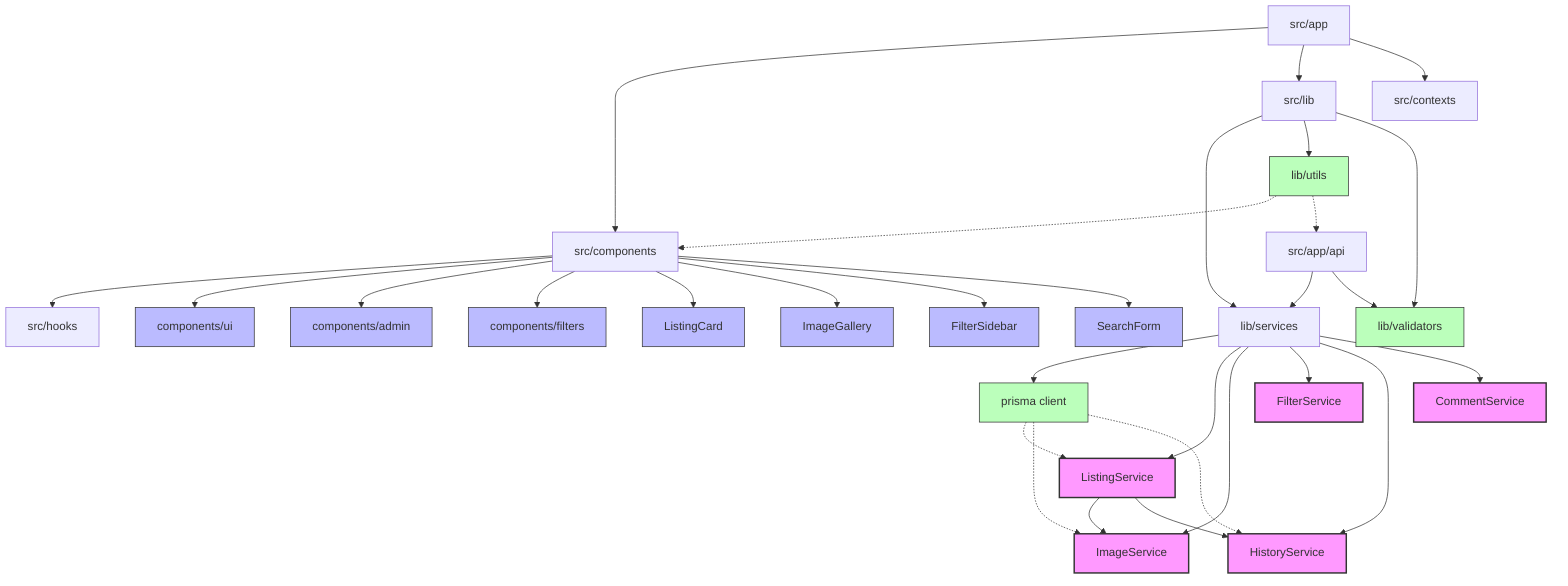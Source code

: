 graph TD
    %% Main Application Modules
    App[src/app] --> Components[src/components]
    App --> Lib[src/lib]
    App --> Contexts[src/contexts]
    Components --> Hooks[src/hooks]
    
    %% Library Dependencies
    Lib --> Services[lib/services]
    Lib --> Utils[lib/utils]
    Lib --> Validators[lib/validators]
    Services --> Prisma[prisma client]
    
    %% Services
    Services --> ListingService[ListingService]
    Services --> ImageService[ImageService]
    Services --> FilterService[FilterService]
    Services --> HistoryService[HistoryService]
    Services --> CommentService[CommentService]
    
    %% Component Dependencies
    Components --> UI[components/ui]
    Components --> AdminComp[components/admin]
    Components --> FiltersComp[components/filters]
    
    %% Main Components
    Components --> ListingCard
    Components --> ImageGallery
    Components --> FilterSidebar
    Components --> SearchForm
    
    %% API Routes
    API[src/app/api] --> Services
    API --> Validators
    
    %% Key Dependencies
    ListingService --> ImageService
    ListingService --> HistoryService
    
    %% High Fan-in Modules
    Prisma -.-> ListingService
    Prisma -.-> ImageService
    Prisma -.-> HistoryService
    Utils -.-> Components
    Utils -.-> API
    
    %% Legend
    classDef service fill:#f9f,stroke:#333,stroke-width:2px
    classDef component fill:#bbf,stroke:#333,stroke-width:1px
    classDef library fill:#bfb,stroke:#333,stroke-width:1px
    
    class ListingService,ImageService,FilterService,HistoryService,CommentService service
    class ListingCard,ImageGallery,FilterSidebar,SearchForm,UI,AdminComp,FiltersComp component
    class Prisma,Utils,Validators library